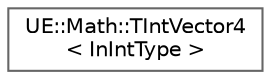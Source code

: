digraph "Graphical Class Hierarchy"
{
 // INTERACTIVE_SVG=YES
 // LATEX_PDF_SIZE
  bgcolor="transparent";
  edge [fontname=Helvetica,fontsize=10,labelfontname=Helvetica,labelfontsize=10];
  node [fontname=Helvetica,fontsize=10,shape=box,height=0.2,width=0.4];
  rankdir="LR";
  Node0 [id="Node000000",label="UE::Math::TIntVector4\l\< InIntType \>",height=0.2,width=0.4,color="grey40", fillcolor="white", style="filled",URL="$d1/d51/structUE_1_1Math_1_1TIntVector4.html",tooltip=" "];
}
